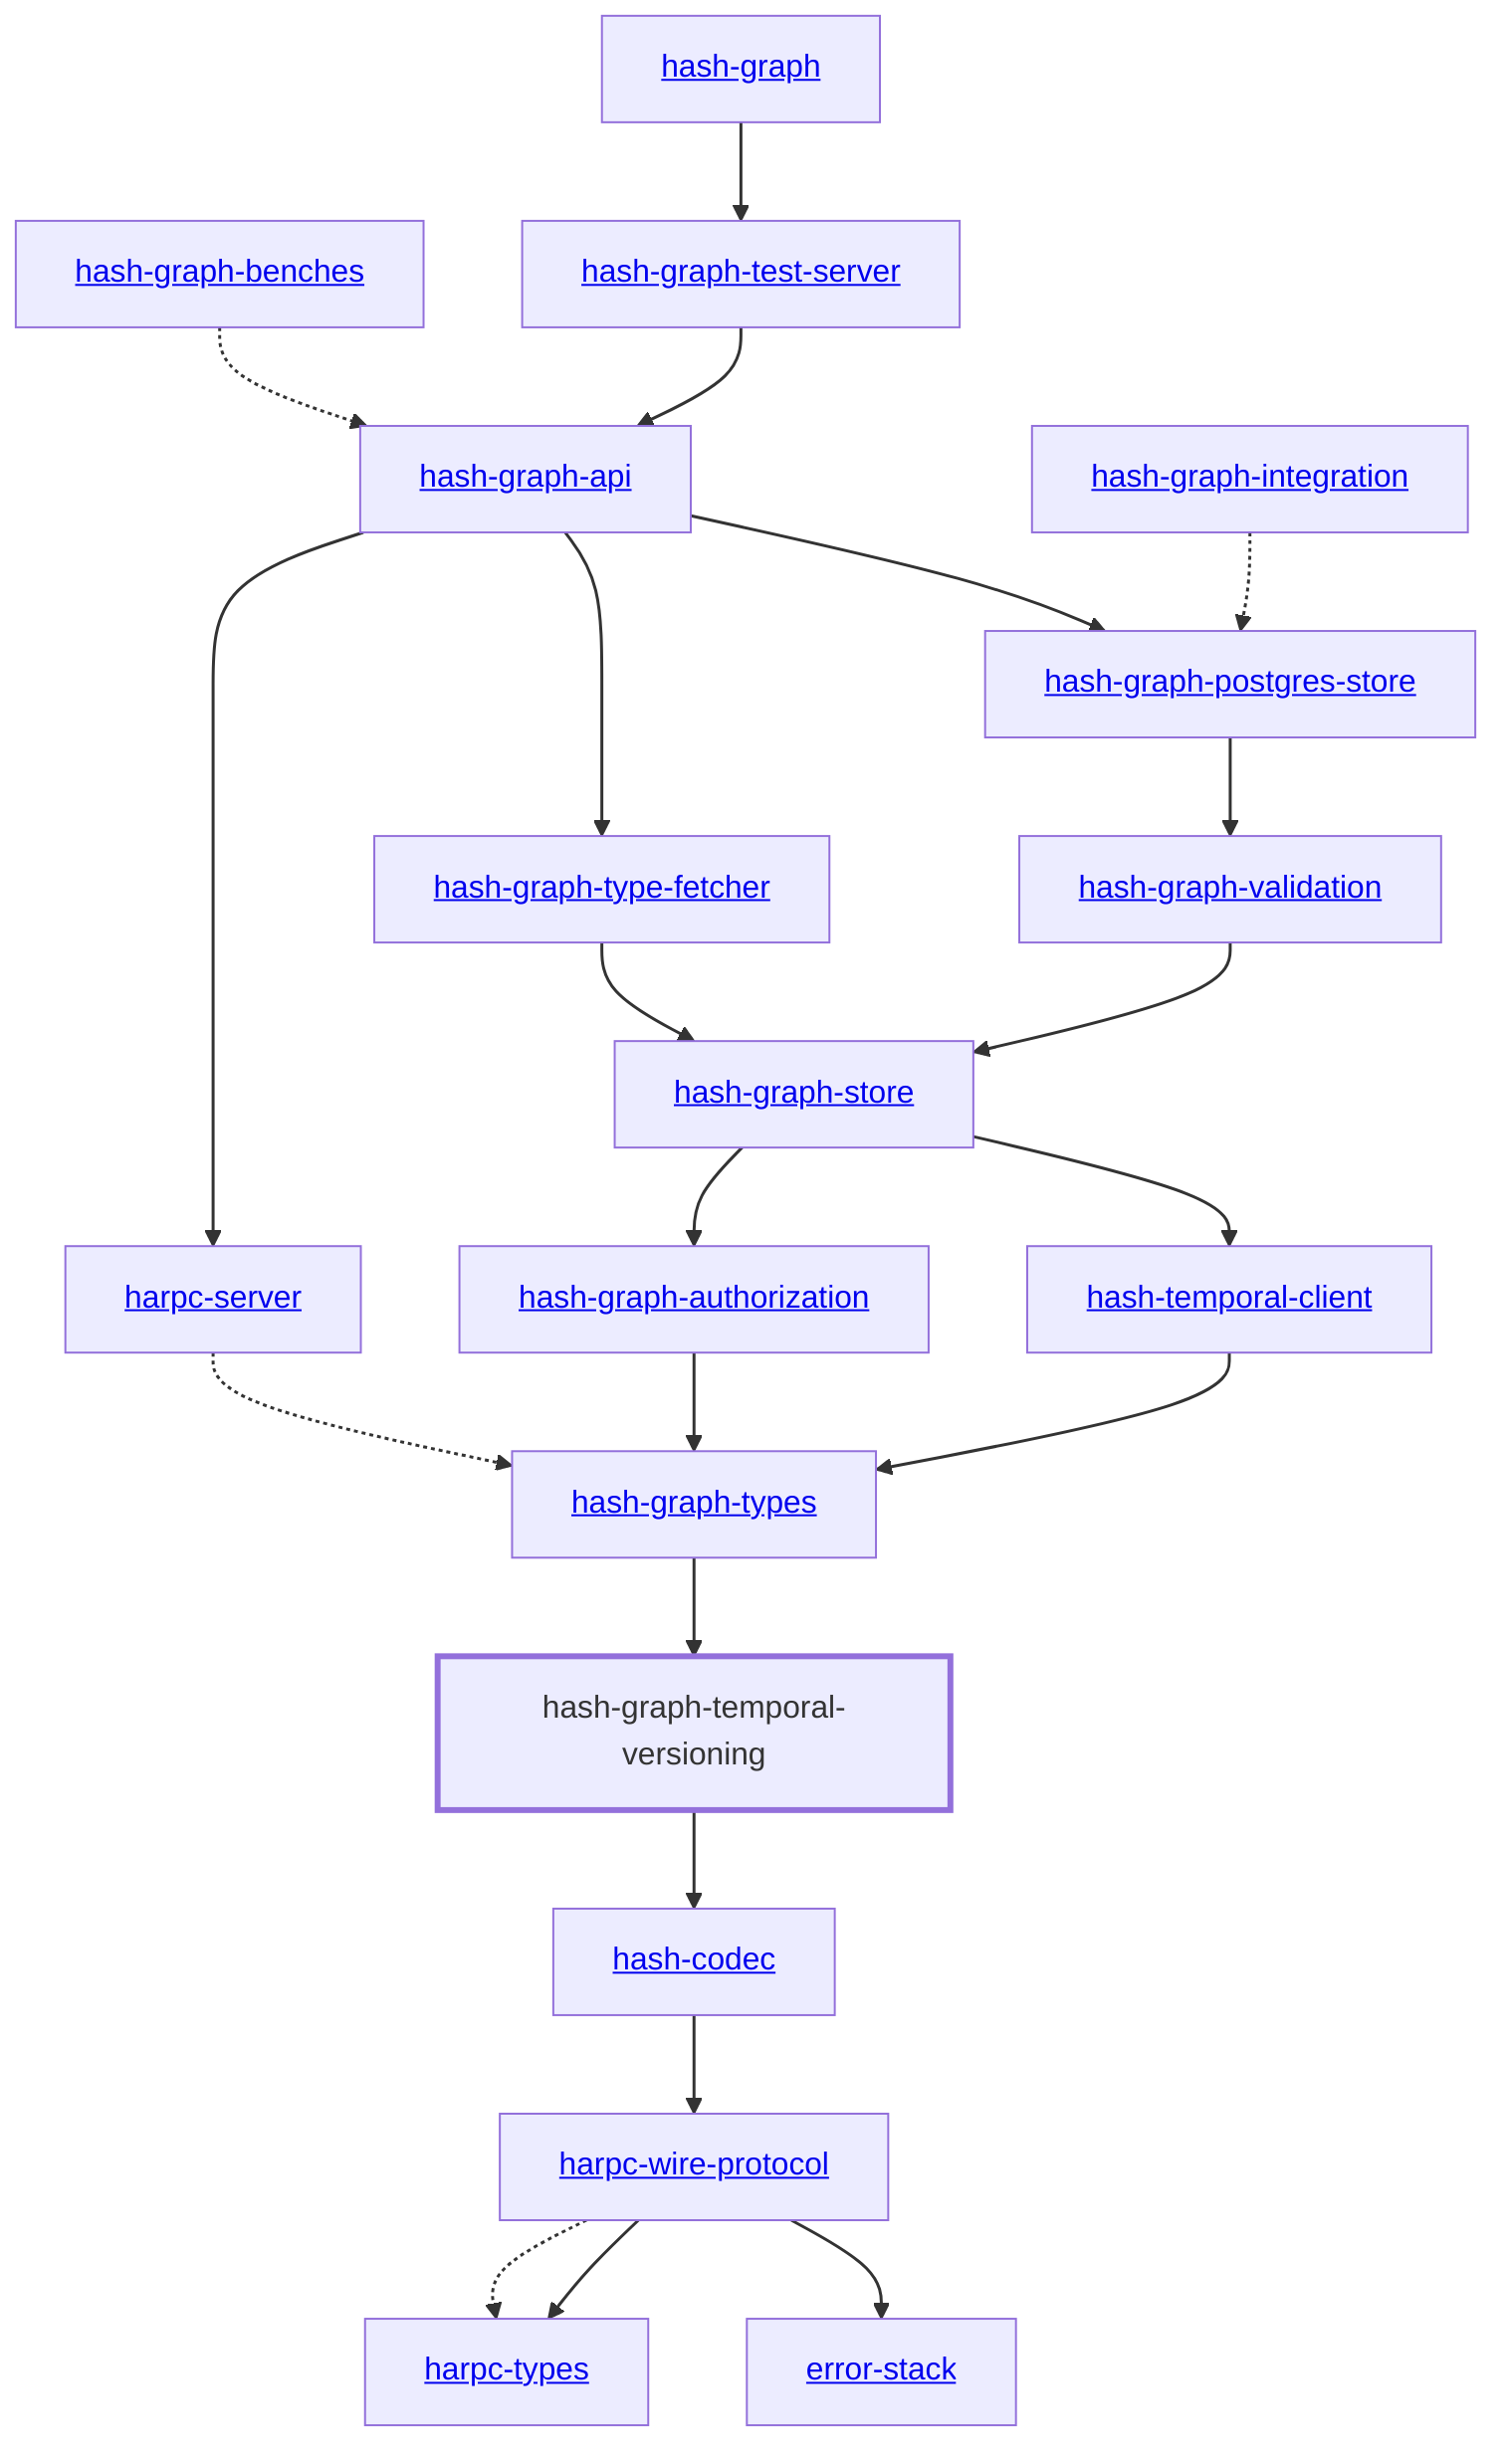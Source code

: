 graph TD
    %% Configure the diagram
    linkStyle default stroke-width:1.5px
    classDef default stroke-width:1px
    classDef root stroke-width:3px
    classDef dev stroke-width:1px
    classDef build stroke-width:1px
    %% Legend
    %% --> : Normal dependency
    %% -.-> : Dev dependency
    %% ---> : Build dependency
    0[hash-graph-temporal-versioning]
    class 0 root
    1[<a href="../hash_codec/index.html">hash-codec</a>]
    2[<a href="../harpc_types/index.html">harpc-types</a>]
    3[<a href="../harpc_wire_protocol/index.html">harpc-wire-protocol</a>]
    4[<a href="../error_stack/index.html">error-stack</a>]
    5[<a href="../hash_graph_api/index.html">hash-graph-api</a>]
    6[<a href="../hash_graph_benches/index.html">hash-graph-benches</a>]
    7[<a href="../hash_graph_integration/index.html">hash-graph-integration</a>]
    8[<a href="../hash_graph_postgres_store/index.html">hash-graph-postgres-store</a>]
    9[<a href="../hash_graph_store/index.html">hash-graph-store</a>]
    10[<a href="../hash_graph_type_fetcher/index.html">hash-graph-type-fetcher</a>]
    11[<a href="../hash_graph_types/index.html">hash-graph-types</a>]
    12[<a href="../hash_graph_validation/index.html">hash-graph-validation</a>]
    13[<a href="../hash_graph/index.html">hash-graph</a>]
    14[<a href="../hash_graph_test_server/index.html">hash-graph-test-server</a>]
    class 14 dev
    15[<a href="../harpc_server/index.html">harpc-server</a>]
    16[<a href="../hash_graph_authorization/index.html">hash-graph-authorization</a>]
    17[<a href="../hash_temporal_client/index.html">hash-temporal-client</a>]
    0 --> 1
    1 --> 3
    3 -.-> 2
    3 --> 2
    3 --> 4
    11 --> 0
    6 -.-> 5
    14 --> 5
    5 --> 8
    7 -.-> 8
    10 --> 9
    12 --> 9
    5 --> 10
    15 -.-> 11
    16 --> 11
    17 --> 11
    8 --> 12
    13 --> 14
    5 --> 15
    9 --> 16
    9 --> 17